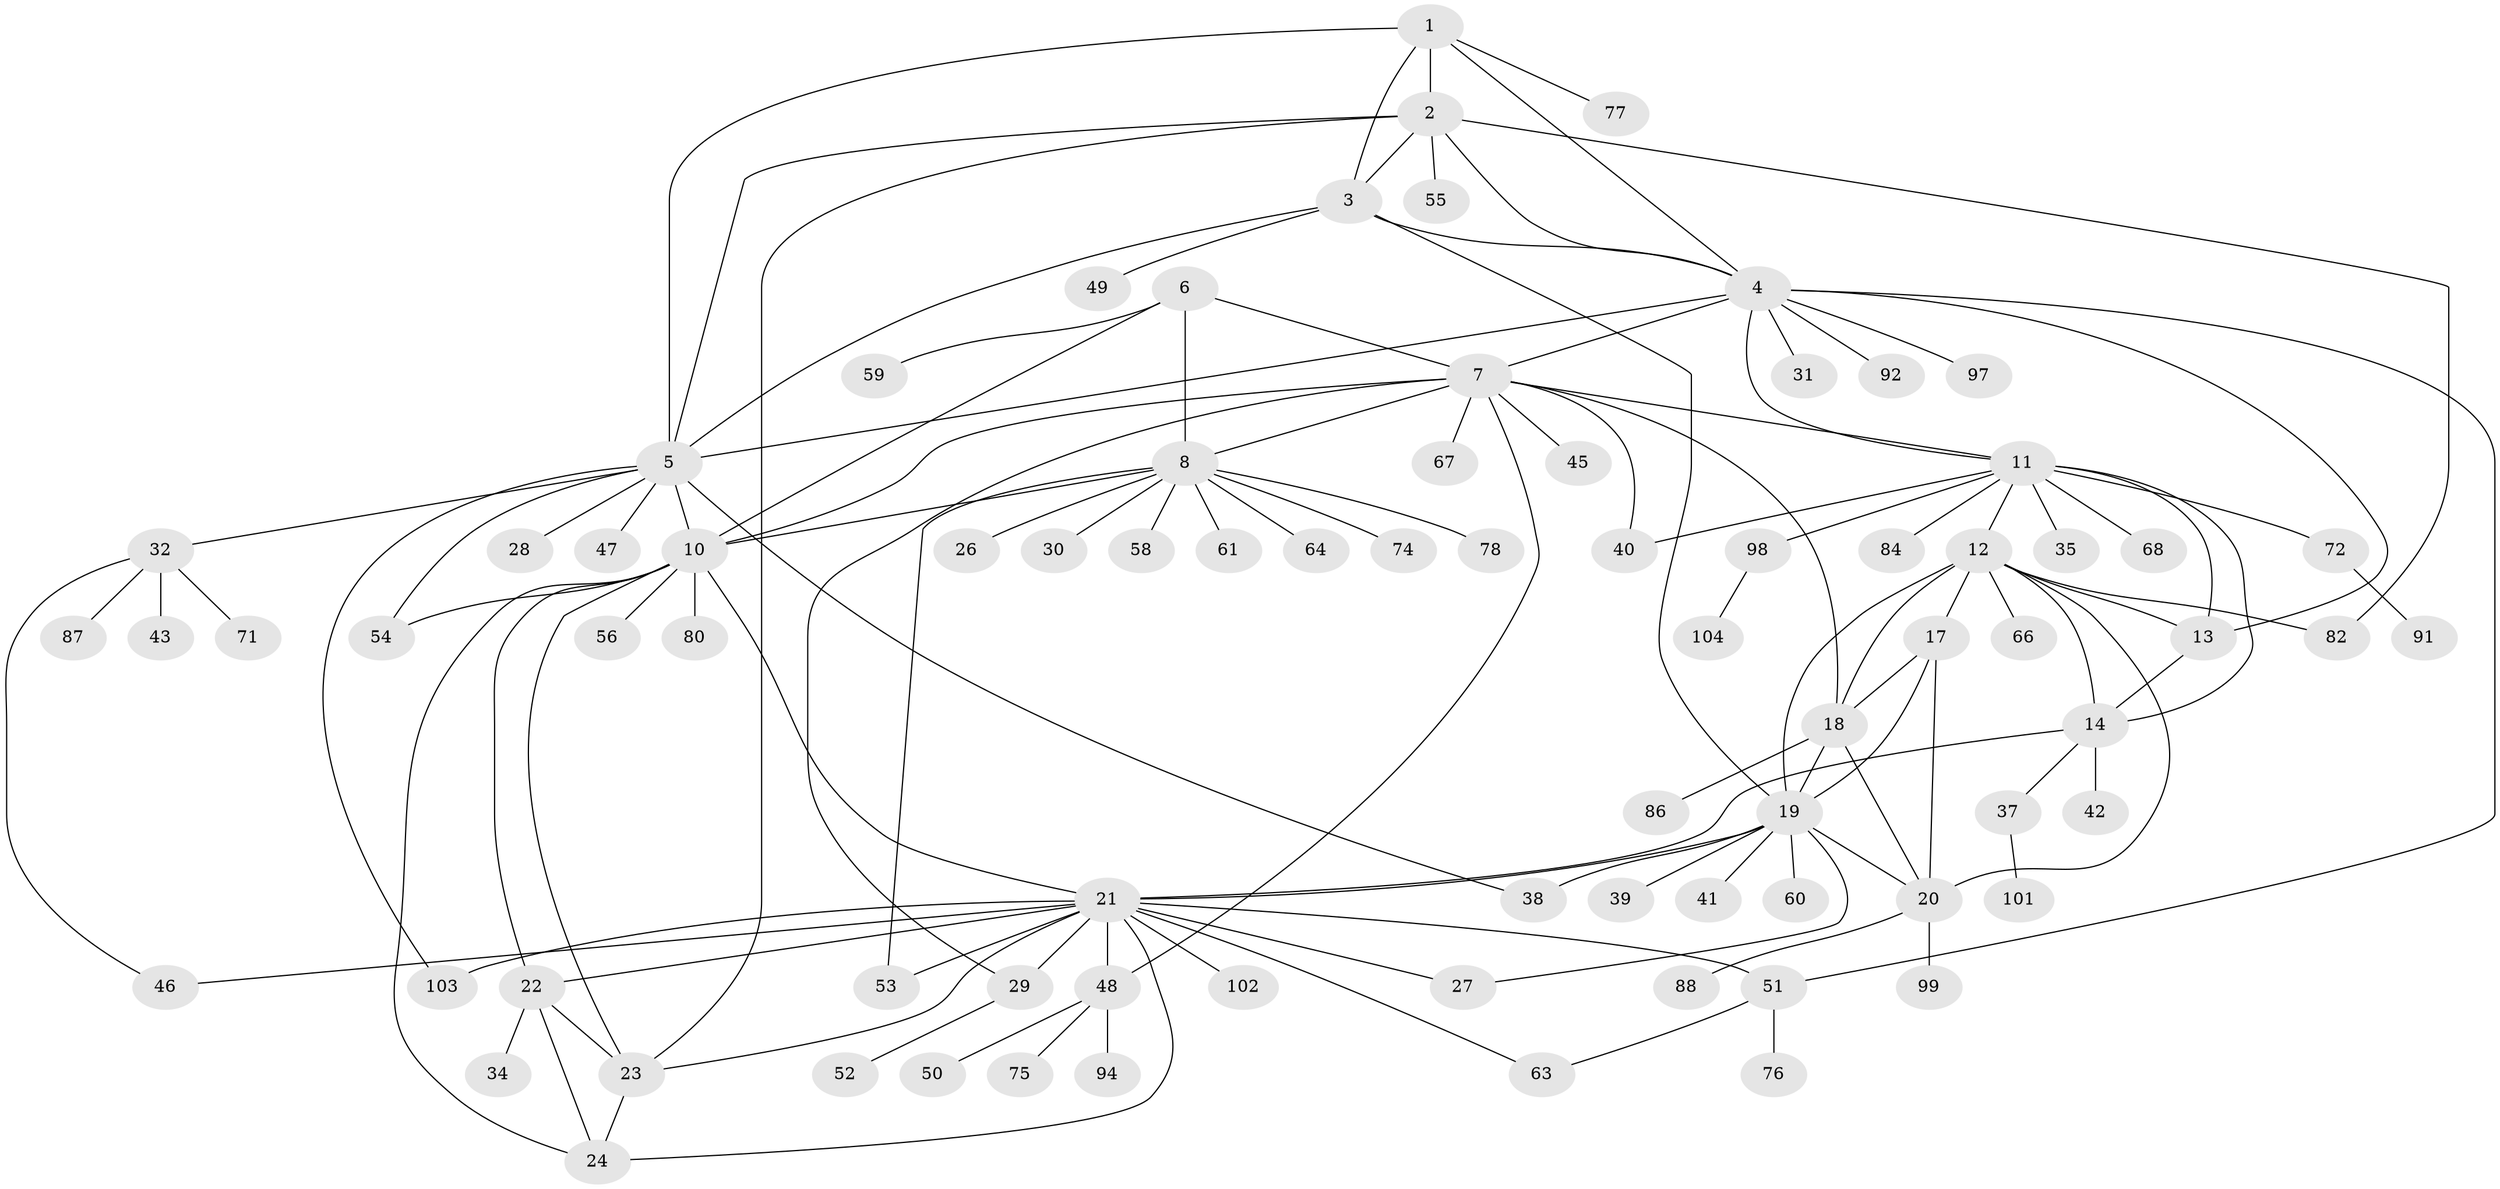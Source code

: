 // original degree distribution, {6: 0.04807692307692308, 8: 0.019230769230769232, 10: 0.009615384615384616, 12: 0.028846153846153848, 5: 0.057692307692307696, 11: 0.009615384615384616, 7: 0.057692307692307696, 9: 0.009615384615384616, 15: 0.009615384615384616, 4: 0.019230769230769232, 1: 0.5384615384615384, 2: 0.16346153846153846, 3: 0.028846153846153848}
// Generated by graph-tools (version 1.1) at 2025/11/02/27/25 16:11:33]
// undirected, 81 vertices, 124 edges
graph export_dot {
graph [start="1"]
  node [color=gray90,style=filled];
  1 [super="+65"];
  2 [super="+90"];
  3;
  4 [super="+36"];
  5 [super="+73"];
  6;
  7 [super="+89"];
  8 [super="+9"];
  10 [super="+25"];
  11 [super="+15"];
  12 [super="+16"];
  13;
  14 [super="+100"];
  17 [super="+85"];
  18 [super="+81"];
  19 [super="+79"];
  20 [super="+33"];
  21 [super="+95"];
  22 [super="+83"];
  23 [super="+93"];
  24;
  26;
  27;
  28;
  29 [super="+44"];
  30;
  31;
  32 [super="+96"];
  34 [super="+62"];
  35;
  37;
  38;
  39;
  40;
  41;
  42;
  43;
  45;
  46;
  47;
  48 [super="+69"];
  49;
  50;
  51;
  52 [super="+70"];
  53 [super="+57"];
  54;
  55;
  56;
  58;
  59;
  60;
  61;
  63;
  64;
  66;
  67;
  68;
  71;
  72;
  74;
  75;
  76;
  77;
  78;
  80;
  82;
  84;
  86;
  87;
  88;
  91;
  92;
  94;
  97;
  98;
  99;
  101;
  102;
  103;
  104;
  1 -- 2;
  1 -- 3;
  1 -- 4;
  1 -- 5;
  1 -- 77;
  2 -- 3;
  2 -- 4;
  2 -- 5;
  2 -- 23;
  2 -- 55;
  2 -- 82;
  3 -- 4;
  3 -- 5;
  3 -- 19;
  3 -- 49;
  4 -- 5;
  4 -- 13;
  4 -- 31;
  4 -- 51;
  4 -- 92;
  4 -- 97;
  4 -- 11;
  4 -- 7;
  5 -- 10;
  5 -- 28;
  5 -- 32;
  5 -- 38;
  5 -- 47;
  5 -- 54;
  5 -- 103;
  6 -- 7;
  6 -- 8 [weight=2];
  6 -- 10;
  6 -- 59;
  7 -- 8 [weight=2];
  7 -- 10;
  7 -- 18;
  7 -- 40;
  7 -- 45;
  7 -- 48;
  7 -- 67;
  7 -- 11;
  7 -- 29;
  8 -- 10 [weight=2];
  8 -- 74;
  8 -- 64;
  8 -- 26;
  8 -- 78;
  8 -- 53;
  8 -- 58;
  8 -- 61;
  8 -- 30;
  10 -- 54;
  10 -- 80;
  10 -- 56;
  10 -- 21;
  10 -- 22;
  10 -- 23;
  10 -- 24;
  11 -- 12 [weight=2];
  11 -- 13 [weight=2];
  11 -- 14 [weight=2];
  11 -- 35;
  11 -- 68;
  11 -- 84;
  11 -- 98;
  11 -- 40;
  11 -- 72;
  12 -- 13;
  12 -- 14;
  12 -- 17;
  12 -- 66;
  12 -- 18;
  12 -- 19;
  12 -- 20;
  12 -- 82;
  13 -- 14;
  14 -- 21;
  14 -- 37;
  14 -- 42;
  17 -- 18;
  17 -- 19;
  17 -- 20;
  18 -- 19;
  18 -- 20;
  18 -- 86;
  19 -- 20;
  19 -- 21;
  19 -- 27;
  19 -- 38;
  19 -- 39;
  19 -- 41;
  19 -- 60;
  20 -- 88;
  20 -- 99;
  21 -- 22;
  21 -- 23;
  21 -- 24;
  21 -- 27;
  21 -- 29;
  21 -- 46;
  21 -- 48;
  21 -- 51;
  21 -- 53;
  21 -- 63;
  21 -- 103;
  21 -- 102;
  22 -- 23;
  22 -- 24;
  22 -- 34;
  23 -- 24;
  29 -- 52;
  32 -- 43;
  32 -- 46;
  32 -- 71;
  32 -- 87;
  37 -- 101;
  48 -- 50;
  48 -- 75;
  48 -- 94;
  51 -- 63;
  51 -- 76;
  72 -- 91;
  98 -- 104;
}

